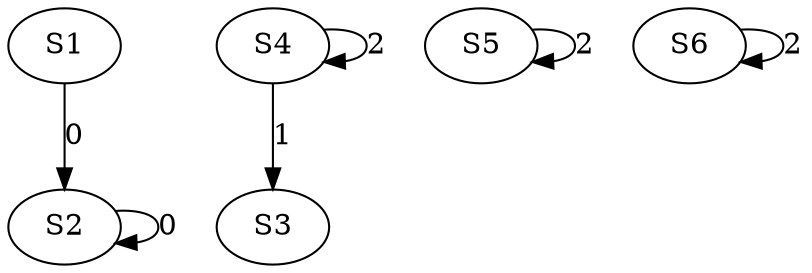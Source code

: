 strict digraph {
	S1 -> S2 [ label = 0 ];
	S4 -> S3 [ label = 1 ];
	S4 -> S4 [ label = 2 ];
	S5 -> S5 [ label = 2 ];
	S6 -> S6 [ label = 2 ];
	S2 -> S2 [ label = 0 ];
}